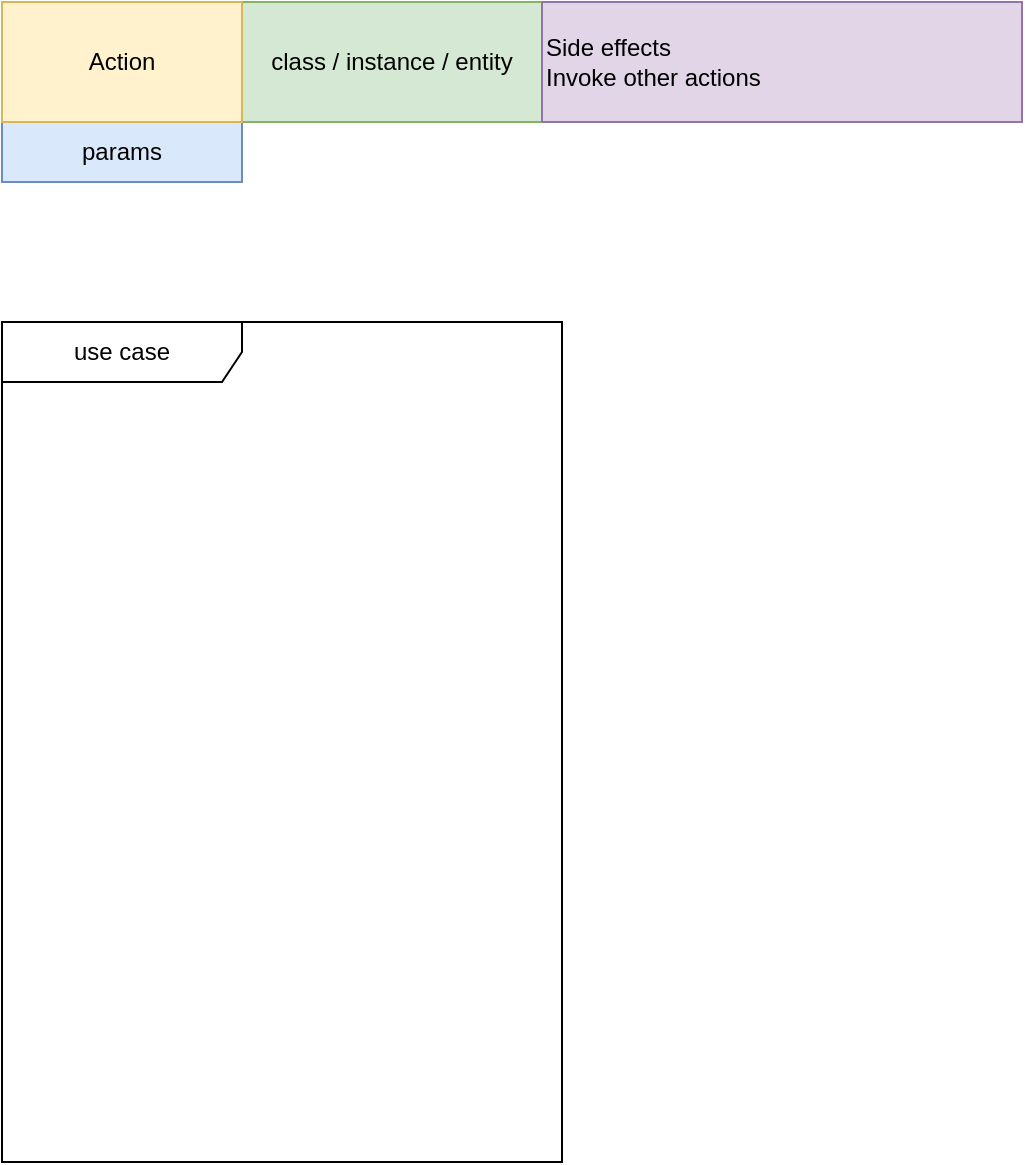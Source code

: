 <mxfile version="24.0.7" type="github" pages="4">
  <diagram id="tNSrvhfLs-fp7F86ABPB" name="Legend">
    <mxGraphModel dx="1630" dy="895" grid="1" gridSize="10" guides="1" tooltips="1" connect="1" arrows="1" fold="1" page="1" pageScale="1" pageWidth="850" pageHeight="1100" math="0" shadow="0">
      <root>
        <mxCell id="0" />
        <mxCell id="1" parent="0" />
        <mxCell id="bY673ezWLQIQu82905BY-1" value="class / instance / entity" style="rounded=0;whiteSpace=wrap;html=1;fillColor=#d5e8d4;strokeColor=#82b366;" vertex="1" parent="1">
          <mxGeometry x="160" y="40" width="150" height="60" as="geometry" />
        </mxCell>
        <mxCell id="0QZuGBPYHYUXzba2ljkd-1" value="params" style="rounded=0;whiteSpace=wrap;html=1;fillColor=#dae8fc;strokeColor=#6c8ebf;" vertex="1" parent="1">
          <mxGeometry x="40" y="100" width="120" height="30" as="geometry" />
        </mxCell>
        <mxCell id="0QZuGBPYHYUXzba2ljkd-2" value="Action" style="rounded=0;whiteSpace=wrap;html=1;fillColor=#fff2cc;strokeColor=#d6b656;" vertex="1" parent="1">
          <mxGeometry x="40" y="40" width="120" height="60" as="geometry" />
        </mxCell>
        <mxCell id="0QZuGBPYHYUXzba2ljkd-3" value="&lt;div&gt;Side effects&lt;/div&gt;&lt;div&gt;Invoke other actions&lt;/div&gt;" style="rounded=0;whiteSpace=wrap;html=1;fillColor=#e1d5e7;strokeColor=#9673a6;align=left;" vertex="1" parent="1">
          <mxGeometry x="310" y="40" width="240" height="60" as="geometry" />
        </mxCell>
        <mxCell id="bsysNnL49AgOu_lkGjY5-1" value="use case" style="shape=umlFrame;whiteSpace=wrap;html=1;pointerEvents=0;width=120;height=30;" vertex="1" parent="1">
          <mxGeometry x="40" y="200" width="280" height="420" as="geometry" />
        </mxCell>
      </root>
    </mxGraphModel>
  </diagram>
  <diagram name="workspace" id="g_nydXo4ztZp-hx2b2BG">
    <mxGraphModel dx="1630" dy="1995" grid="1" gridSize="10" guides="1" tooltips="1" connect="1" arrows="1" fold="1" page="1" pageScale="1" pageWidth="850" pageHeight="1100" math="0" shadow="0">
      <root>
        <mxCell id="0" />
        <mxCell id="1" parent="0" />
        <mxCell id="Cz59rWMl22EjLUC5MazV-1" value="Workspace&lt;div&gt;&lt;br&gt;&lt;/div&gt;&lt;div&gt;- path/to/workspace/directory/&lt;/div&gt;&lt;div&gt;- diagram.json&lt;/div&gt;&lt;div&gt;- .env&lt;/div&gt;&lt;div&gt;- .data-story.json&lt;/div&gt;" style="rounded=0;whiteSpace=wrap;html=1;fillColor=#d5e8d4;strokeColor=#82b366;align=left;" vertex="1" parent="1">
          <mxGeometry x="40" y="-170" width="280" height="130" as="geometry" />
        </mxCell>
        <mxCell id="Cz59rWMl22EjLUC5MazV-2" value="Workspace" style="rounded=0;whiteSpace=wrap;html=1;fillColor=#d5e8d4;strokeColor=#82b366;" vertex="1" parent="1">
          <mxGeometry x="160" y="120" width="120" height="60" as="geometry" />
        </mxCell>
        <mxCell id="Cz59rWMl22EjLUC5MazV-3" value="Open" style="rounded=0;whiteSpace=wrap;html=1;fillColor=#fff2cc;strokeColor=#d6b656;" vertex="1" parent="1">
          <mxGeometry x="40" y="120" width="120" height="60" as="geometry" />
        </mxCell>
        <mxCell id="Cz59rWMl22EjLUC5MazV-4" value="loadEnv&lt;div&gt;setWindowTitle&lt;/div&gt;&lt;div&gt;loadDiagram&lt;/div&gt;" style="rounded=0;whiteSpace=wrap;html=1;fillColor=#e1d5e7;strokeColor=#9673a6;" vertex="1" parent="1">
          <mxGeometry x="280" y="120" width="120" height="60" as="geometry" />
        </mxCell>
        <mxCell id="Cz59rWMl22EjLUC5MazV-5" value="Workspace" style="rounded=0;whiteSpace=wrap;html=1;fillColor=#d5e8d4;strokeColor=#82b366;" vertex="1" parent="1">
          <mxGeometry x="160" y="270" width="120" height="60" as="geometry" />
        </mxCell>
        <mxCell id="Cz59rWMl22EjLUC5MazV-7" value="Switch" style="rounded=0;whiteSpace=wrap;html=1;fillColor=#fff2cc;strokeColor=#d6b656;" vertex="1" parent="1">
          <mxGeometry x="40" y="270" width="120" height="60" as="geometry" />
        </mxCell>
        <mxCell id="Cz59rWMl22EjLUC5MazV-14" style="edgeStyle=orthogonalEdgeStyle;rounded=0;orthogonalLoop=1;jettySize=auto;html=1;entryX=0;entryY=0.5;entryDx=0;entryDy=0;jumpStyle=sharp;exitX=1;exitY=0.5;exitDx=0;exitDy=0;" edge="1" parent="1" source="Cz59rWMl22EjLUC5MazV-8" target="Cz59rWMl22EjLUC5MazV-12">
          <mxGeometry relative="1" as="geometry">
            <mxPoint x="500" y="270" as="sourcePoint" />
            <Array as="points">
              <mxPoint x="440" y="285" />
              <mxPoint x="440" y="410" />
              <mxPoint x="20" y="410" />
              <mxPoint x="20" y="470" />
            </Array>
          </mxGeometry>
        </mxCell>
        <mxCell id="Cz59rWMl22EjLUC5MazV-8" value="Close Workspace" style="rounded=0;whiteSpace=wrap;html=1;fillColor=#e1d5e7;strokeColor=#9673a6;" vertex="1" parent="1">
          <mxGeometry x="280" y="270" width="120" height="30" as="geometry" />
        </mxCell>
        <mxCell id="Cz59rWMl22EjLUC5MazV-10" style="edgeStyle=orthogonalEdgeStyle;rounded=0;orthogonalLoop=1;jettySize=auto;html=1;exitX=1;exitY=0.5;exitDx=0;exitDy=0;entryX=0;entryY=0.5;entryDx=0;entryDy=0;jumpStyle=arc;" edge="1" parent="1" source="Cz59rWMl22EjLUC5MazV-9" target="Cz59rWMl22EjLUC5MazV-3">
          <mxGeometry relative="1" as="geometry" />
        </mxCell>
        <mxCell id="Cz59rWMl22EjLUC5MazV-9" value="Open Workspace" style="rounded=0;whiteSpace=wrap;html=1;fillColor=#e1d5e7;strokeColor=#9673a6;" vertex="1" parent="1">
          <mxGeometry x="280" y="300" width="120" height="30" as="geometry" />
        </mxCell>
        <mxCell id="Cz59rWMl22EjLUC5MazV-11" value="Workspace" style="rounded=0;whiteSpace=wrap;html=1;fillColor=#d5e8d4;strokeColor=#82b366;" vertex="1" parent="1">
          <mxGeometry x="160" y="440" width="120" height="60" as="geometry" />
        </mxCell>
        <mxCell id="Cz59rWMl22EjLUC5MazV-12" value="Close" style="rounded=0;whiteSpace=wrap;html=1;fillColor=#fff2cc;strokeColor=#d6b656;" vertex="1" parent="1">
          <mxGeometry x="40" y="440" width="120" height="60" as="geometry" />
        </mxCell>
        <mxCell id="Cz59rWMl22EjLUC5MazV-13" value="unloadEnv&lt;div&gt;resetWindowTitle&lt;/div&gt;&lt;div&gt;unloadDiagram&lt;/div&gt;" style="rounded=0;whiteSpace=wrap;html=1;fillColor=#e1d5e7;strokeColor=#9673a6;" vertex="1" parent="1">
          <mxGeometry x="280" y="440" width="120" height="60" as="geometry" />
        </mxCell>
        <mxCell id="Cz59rWMl22EjLUC5MazV-15" value="Workspace" style="rounded=0;whiteSpace=wrap;html=1;fillColor=#d5e8d4;strokeColor=#82b366;" vertex="1" parent="1">
          <mxGeometry x="160" y="560" width="120" height="60" as="geometry" />
        </mxCell>
        <mxCell id="Cz59rWMl22EjLUC5MazV-16" value="Load default" style="rounded=0;whiteSpace=wrap;html=1;fillColor=#fff2cc;strokeColor=#d6b656;" vertex="1" parent="1">
          <mxGeometry x="40" y="560" width="120" height="60" as="geometry" />
        </mxCell>
        <mxCell id="Cz59rWMl22EjLUC5MazV-17" value="a special workspace object. NULL object pattern" style="shape=note;whiteSpace=wrap;html=1;backgroundOutline=1;darkOpacity=0.05;" vertex="1" parent="1">
          <mxGeometry x="160" y="620" width="120" height="100" as="geometry" />
        </mxCell>
        <mxCell id="Cz59rWMl22EjLUC5MazV-18" value="Workspace" style="rounded=0;whiteSpace=wrap;html=1;fillColor=#d5e8d4;strokeColor=#82b366;" vertex="1" parent="1">
          <mxGeometry x="160" y="800" width="120" height="60" as="geometry" />
        </mxCell>
        <mxCell id="Cz59rWMl22EjLUC5MazV-19" value="Save diagram to" style="rounded=0;whiteSpace=wrap;html=1;fillColor=#fff2cc;strokeColor=#d6b656;" vertex="1" parent="1">
          <mxGeometry x="40" y="800" width="120" height="60" as="geometry" />
        </mxCell>
        <mxCell id="Cz59rWMl22EjLUC5MazV-20" value="writeDiagramToFile" style="rounded=0;whiteSpace=wrap;html=1;fillColor=#e1d5e7;strokeColor=#9673a6;" vertex="1" parent="1">
          <mxGeometry x="280" y="800" width="120" height="60" as="geometry" />
        </mxCell>
        <mxCell id="Cz59rWMl22EjLUC5MazV-23" value="" style="edgeStyle=orthogonalEdgeStyle;rounded=0;orthogonalLoop=1;jettySize=auto;html=1;" edge="1" parent="1" source="Cz59rWMl22EjLUC5MazV-21" target="Cz59rWMl22EjLUC5MazV-22">
          <mxGeometry relative="1" as="geometry" />
        </mxCell>
        <mxCell id="Cz59rWMl22EjLUC5MazV-21" value="Load default workspace" style="html=1;whiteSpace=wrap;fillColor=#fff2cc;strokeColor=#d6b656;" vertex="1" parent="1">
          <mxGeometry x="800" y="320" width="110" height="50" as="geometry" />
        </mxCell>
        <mxCell id="Cz59rWMl22EjLUC5MazV-25" value="" style="edgeStyle=orthogonalEdgeStyle;rounded=0;orthogonalLoop=1;jettySize=auto;html=1;" edge="1" parent="1" source="Cz59rWMl22EjLUC5MazV-22" target="Cz59rWMl22EjLUC5MazV-24">
          <mxGeometry relative="1" as="geometry" />
        </mxCell>
        <mxCell id="Cz59rWMl22EjLUC5MazV-22" value="make some changes to diagram" style="html=1;whiteSpace=wrap;" vertex="1" parent="1">
          <mxGeometry x="800" y="450" width="110" height="50" as="geometry" />
        </mxCell>
        <mxCell id="Cz59rWMl22EjLUC5MazV-24" value="click &quot;save&quot;" style="html=1;whiteSpace=wrap;" vertex="1" parent="1">
          <mxGeometry x="800" y="580" width="110" height="50" as="geometry" />
        </mxCell>
        <mxCell id="Cz59rWMl22EjLUC5MazV-26" value="DefaultWorkspae.writeDiagramToFile" style="html=1;whiteSpace=wrap;fillColor=#fff2cc;strokeColor=#d6b656;" vertex="1" parent="1">
          <mxGeometry x="730" y="630" width="250" height="50" as="geometry" />
        </mxCell>
        <mxCell id="Cz59rWMl22EjLUC5MazV-32" value="open app without workspace" style="shape=umlFrame;whiteSpace=wrap;html=1;pointerEvents=0;width=195;height=30;" vertex="1" parent="1">
          <mxGeometry x="705" y="190" width="305" height="650" as="geometry" />
        </mxCell>
        <mxCell id="Cz59rWMl22EjLUC5MazV-33" value="open an existing workspace" style="shape=umlFrame;whiteSpace=wrap;html=1;pointerEvents=0;width=195;height=30;" vertex="1" parent="1">
          <mxGeometry x="1240" y="190" width="305" height="670" as="geometry" />
        </mxCell>
        <mxCell id="Cz59rWMl22EjLUC5MazV-37" value="" style="edgeStyle=orthogonalEdgeStyle;rounded=0;orthogonalLoop=1;jettySize=auto;html=1;" edge="1" parent="1" source="Cz59rWMl22EjLUC5MazV-34">
          <mxGeometry relative="1" as="geometry">
            <mxPoint x="1393" y="590" as="targetPoint" />
          </mxGeometry>
        </mxCell>
        <mxCell id="Cz59rWMl22EjLUC5MazV-34" value="Switch workspace" style="rounded=0;whiteSpace=wrap;html=1;fillColor=#fff2cc;strokeColor=#d6b656;" vertex="1" parent="1">
          <mxGeometry x="1333" y="450" width="120" height="60" as="geometry" />
        </mxCell>
        <mxCell id="Cz59rWMl22EjLUC5MazV-35" value="path to workspace" style="rounded=0;whiteSpace=wrap;html=1;fillColor=#dae8fc;strokeColor=#6c8ebf;" vertex="1" parent="1">
          <mxGeometry x="40" y="180" width="120" height="30" as="geometry" />
        </mxCell>
        <mxCell id="Cz59rWMl22EjLUC5MazV-40" style="edgeStyle=orthogonalEdgeStyle;rounded=0;orthogonalLoop=1;jettySize=auto;html=1;exitX=0.5;exitY=1;exitDx=0;exitDy=0;entryX=0.5;entryY=0;entryDx=0;entryDy=0;" edge="1" parent="1" source="Cz59rWMl22EjLUC5MazV-38" target="Cz59rWMl22EjLUC5MazV-39">
          <mxGeometry relative="1" as="geometry" />
        </mxCell>
        <mxCell id="Cz59rWMl22EjLUC5MazV-38" value="make some changes to diagram" style="html=1;whiteSpace=wrap;" vertex="1" parent="1">
          <mxGeometry x="1337.5" y="590" width="110" height="50" as="geometry" />
        </mxCell>
        <mxCell id="Cz59rWMl22EjLUC5MazV-39" value="click &quot;save&quot;" style="html=1;whiteSpace=wrap;" vertex="1" parent="1">
          <mxGeometry x="1337.5" y="720" width="110" height="50" as="geometry" />
        </mxCell>
        <mxCell id="Cz59rWMl22EjLUC5MazV-41" value="workspace.writeDiagramToFile" style="html=1;whiteSpace=wrap;fillColor=#fff2cc;strokeColor=#d6b656;" vertex="1" parent="1">
          <mxGeometry x="1267.5" y="770" width="250" height="50" as="geometry" />
        </mxCell>
        <mxCell id="Cz59rWMl22EjLUC5MazV-43" style="edgeStyle=orthogonalEdgeStyle;rounded=0;orthogonalLoop=1;jettySize=auto;html=1;exitX=0.5;exitY=1;exitDx=0;exitDy=0;entryX=0.5;entryY=0;entryDx=0;entryDy=0;" edge="1" parent="1" source="Cz59rWMl22EjLUC5MazV-42" target="Cz59rWMl22EjLUC5MazV-34">
          <mxGeometry relative="1" as="geometry" />
        </mxCell>
        <mxCell id="Cz59rWMl22EjLUC5MazV-42" value="Select workspace&lt;div&gt;path&lt;/div&gt;" style="rounded=0;whiteSpace=wrap;html=1;" vertex="1" parent="1">
          <mxGeometry x="1333" y="350" width="120" height="60" as="geometry" />
        </mxCell>
        <mxCell id="Cz59rWMl22EjLUC5MazV-46" style="edgeStyle=orthogonalEdgeStyle;rounded=0;orthogonalLoop=1;jettySize=auto;html=1;exitX=0.5;exitY=1;exitDx=0;exitDy=0;entryX=0.5;entryY=0;entryDx=0;entryDy=0;" edge="1" parent="1" source="Cz59rWMl22EjLUC5MazV-45" target="Cz59rWMl22EjLUC5MazV-42">
          <mxGeometry relative="1" as="geometry" />
        </mxCell>
        <mxCell id="Cz59rWMl22EjLUC5MazV-45" value="Load default workspace" style="html=1;whiteSpace=wrap;fillColor=#fff2cc;strokeColor=#d6b656;" vertex="1" parent="1">
          <mxGeometry x="1337.5" y="240" width="110" height="50" as="geometry" />
        </mxCell>
        <mxCell id="-Jn9uMr6mj6XvFAj9Fxr-1" value="DataStoryWindow" style="rounded=0;whiteSpace=wrap;html=1;fillColor=#dae8fc;strokeColor=#6c8ebf;" vertex="1" parent="1">
          <mxGeometry x="40" y="210" width="120" height="30" as="geometry" />
        </mxCell>
        <mxCell id="zgu6wGIr5QjoTVv2KiIE-1" value="from workspace" style="rounded=0;whiteSpace=wrap;html=1;fillColor=#dae8fc;strokeColor=#6c8ebf;" vertex="1" parent="1">
          <mxGeometry x="40" y="330" width="120" height="30" as="geometry" />
        </mxCell>
        <mxCell id="zgu6wGIr5QjoTVv2KiIE-2" value="to workspace" style="rounded=0;whiteSpace=wrap;html=1;fillColor=#dae8fc;strokeColor=#6c8ebf;" vertex="1" parent="1">
          <mxGeometry x="40" y="360" width="120" height="30" as="geometry" />
        </mxCell>
      </root>
    </mxGraphModel>
  </diagram>
  <diagram id="qMqVtyk_zu3tnloOVSBr" name="DataStoryWindow">
    <mxGraphModel dx="1630" dy="895" grid="1" gridSize="10" guides="1" tooltips="1" connect="1" arrows="1" fold="1" page="1" pageScale="1" pageWidth="850" pageHeight="1100" math="0" shadow="0">
      <root>
        <mxCell id="0" />
        <mxCell id="1" parent="0" />
        <mxCell id="cqZUNgLi1vSfw1ijjYbB-2" value="DataStoryWindow" style="rounded=0;whiteSpace=wrap;html=1;fillColor=#d5e8d4;strokeColor=#82b366;" vertex="1" parent="1">
          <mxGeometry x="160" y="200" width="120" height="60" as="geometry" />
        </mxCell>
        <mxCell id="cqZUNgLi1vSfw1ijjYbB-3" value="Open" style="rounded=0;whiteSpace=wrap;html=1;fillColor=#fff2cc;strokeColor=#d6b656;" vertex="1" parent="1">
          <mxGeometry x="40" y="200" width="120" height="60" as="geometry" />
        </mxCell>
        <mxCell id="cqZUNgLi1vSfw1ijjYbB-4" value="DataStoryWindow" style="rounded=0;whiteSpace=wrap;html=1;fillColor=#d5e8d4;strokeColor=#82b366;" vertex="1" parent="1">
          <mxGeometry x="160" y="390" width="120" height="60" as="geometry" />
        </mxCell>
        <mxCell id="cqZUNgLi1vSfw1ijjYbB-5" value="Close" style="rounded=0;whiteSpace=wrap;html=1;fillColor=#fff2cc;strokeColor=#d6b656;" vertex="1" parent="1">
          <mxGeometry x="40" y="390" width="120" height="60" as="geometry" />
        </mxCell>
        <mxCell id="cqZUNgLi1vSfw1ijjYbB-6" value="&lt;div&gt;createWindow&lt;/div&gt;&lt;div&gt;&lt;span style=&quot;background-color: initial;&quot;&gt;workspace.open(dataStoryWindow)&lt;/span&gt;&lt;br&gt;&lt;/div&gt;" style="rounded=0;whiteSpace=wrap;html=1;fillColor=#e1d5e7;strokeColor=#9673a6;align=left;" vertex="1" parent="1">
          <mxGeometry x="280" y="200" width="240" height="60" as="geometry" />
        </mxCell>
        <mxCell id="cqZUNgLi1vSfw1ijjYbB-7" value="workspace" style="rounded=0;whiteSpace=wrap;html=1;fillColor=#dae8fc;strokeColor=#6c8ebf;" vertex="1" parent="1">
          <mxGeometry x="40" y="260" width="120" height="30" as="geometry" />
        </mxCell>
        <mxCell id="9iwI3naTPrCsCBkSFBth-1" value="DataStoryWindow" style="swimlane;fontStyle=1;align=center;verticalAlign=top;childLayout=stackLayout;horizontal=1;startSize=26;horizontalStack=0;resizeParent=1;resizeParentMax=0;resizeLast=0;collapsible=1;marginBottom=0;whiteSpace=wrap;html=1;fillColor=#d5e8d4;strokeColor=#82b366;" vertex="1" parent="1">
          <mxGeometry x="40" width="240" height="164" as="geometry" />
        </mxCell>
        <mxCell id="9iwI3naTPrCsCBkSFBth-2" value="browserWindow" style="text;strokeColor=none;fillColor=none;align=left;verticalAlign=top;spacingLeft=4;spacingRight=4;overflow=hidden;rotatable=0;points=[[0,0.5],[1,0.5]];portConstraint=eastwest;whiteSpace=wrap;html=1;" vertex="1" parent="9iwI3naTPrCsCBkSFBth-1">
          <mxGeometry y="26" width="240" height="26" as="geometry" />
        </mxCell>
        <mxCell id="cDisYKW0D9Kt_OSdvR4Z-6" value="workspace" style="text;strokeColor=none;fillColor=none;align=left;verticalAlign=top;spacingLeft=4;spacingRight=4;overflow=hidden;rotatable=0;points=[[0,0.5],[1,0.5]];portConstraint=eastwest;whiteSpace=wrap;html=1;" vertex="1" parent="9iwI3naTPrCsCBkSFBth-1">
          <mxGeometry y="52" width="240" height="26" as="geometry" />
        </mxCell>
        <mxCell id="9iwI3naTPrCsCBkSFBth-3" value="" style="line;strokeWidth=1;fillColor=none;align=left;verticalAlign=middle;spacingTop=-1;spacingLeft=3;spacingRight=3;rotatable=0;labelPosition=right;points=[];portConstraint=eastwest;strokeColor=inherit;" vertex="1" parent="9iwI3naTPrCsCBkSFBth-1">
          <mxGeometry y="78" width="240" height="8" as="geometry" />
        </mxCell>
        <mxCell id="9iwI3naTPrCsCBkSFBth-5" value="constructor(workspace)" style="text;strokeColor=none;fillColor=none;align=left;verticalAlign=top;spacingLeft=4;spacingRight=4;overflow=hidden;rotatable=0;points=[[0,0.5],[1,0.5]];portConstraint=eastwest;whiteSpace=wrap;html=1;" vertex="1" parent="9iwI3naTPrCsCBkSFBth-1">
          <mxGeometry y="86" width="240" height="26" as="geometry" />
        </mxCell>
        <mxCell id="cDisYKW0D9Kt_OSdvR4Z-7" value="setTitle(string);" style="text;strokeColor=none;fillColor=none;align=left;verticalAlign=top;spacingLeft=4;spacingRight=4;overflow=hidden;rotatable=0;points=[[0,0.5],[1,0.5]];portConstraint=eastwest;whiteSpace=wrap;html=1;" vertex="1" parent="9iwI3naTPrCsCBkSFBth-1">
          <mxGeometry y="112" width="240" height="26" as="geometry" />
        </mxCell>
        <mxCell id="cDisYKW0D9Kt_OSdvR4Z-5" value="close()" style="text;strokeColor=none;fillColor=none;align=left;verticalAlign=top;spacingLeft=4;spacingRight=4;overflow=hidden;rotatable=0;points=[[0,0.5],[1,0.5]];portConstraint=eastwest;whiteSpace=wrap;html=1;" vertex="1" parent="9iwI3naTPrCsCBkSFBth-1">
          <mxGeometry y="138" width="240" height="26" as="geometry" />
        </mxCell>
        <mxCell id="hpucvAPdwXykVdf3EozG-1" value="&lt;div&gt;workspace.close()&lt;/div&gt;&lt;div&gt;window.close()&lt;/div&gt;" style="rounded=0;whiteSpace=wrap;html=1;fillColor=#e1d5e7;strokeColor=#9673a6;align=left;" vertex="1" parent="1">
          <mxGeometry x="280" y="390" width="240" height="60" as="geometry" />
        </mxCell>
        <mxCell id="hpucvAPdwXykVdf3EozG-2" value="open workspace in empty window" style="shape=umlFrame;whiteSpace=wrap;html=1;pointerEvents=0;width=230;height=30;" vertex="1" parent="1">
          <mxGeometry x="640" y="80" width="320" height="480" as="geometry" />
        </mxCell>
        <mxCell id="hpucvAPdwXykVdf3EozG-5" value="" style="edgeStyle=orthogonalEdgeStyle;rounded=0;orthogonalLoop=1;jettySize=auto;html=1;" edge="1" parent="1" source="hpucvAPdwXykVdf3EozG-3" target="hpucvAPdwXykVdf3EozG-4">
          <mxGeometry relative="1" as="geometry" />
        </mxCell>
        <mxCell id="hpucvAPdwXykVdf3EozG-3" value="open DataStoryWindow" style="html=1;whiteSpace=wrap;fillColor=#fff2cc;strokeColor=#d6b656;" vertex="1" parent="1">
          <mxGeometry x="680" y="120" width="210" height="50" as="geometry" />
        </mxCell>
        <UserObject label="open&lt;a href=&quot;data:page/id,g_nydXo4ztZp-hx2b2BG&quot;&gt;&amp;nbsp;workspace&lt;/a&gt;" id="hpucvAPdwXykVdf3EozG-4">
          <mxCell style="html=1;whiteSpace=wrap;fillColor=#fff2cc;strokeColor=#d6b656;" vertex="1" parent="1">
            <mxGeometry x="680" y="250" width="210" height="50" as="geometry" />
          </mxCell>
        </UserObject>
        <mxCell id="AAm7iNl_1Nf6XmJeaI7e-1" value="open workspace in &lt;b&gt;current &lt;/b&gt;window" style="shape=umlFrame;whiteSpace=wrap;html=1;pointerEvents=0;width=220;height=30;" vertex="1" parent="1">
          <mxGeometry x="1120" y="80" width="300" height="480" as="geometry" />
        </mxCell>
        <mxCell id="AAm7iNl_1Nf6XmJeaI7e-3" value="switch workspace" style="rounded=0;whiteSpace=wrap;html=1;fillColor=#fff2cc;strokeColor=#d6b656;" vertex="1" parent="1">
          <mxGeometry x="1185" y="140" width="180" height="60" as="geometry" />
        </mxCell>
      </root>
    </mxGraphModel>
  </diagram>
  <diagram id="jzbKUN6wPLYHEktbYGC5" name="DataStoryBridge">
    <mxGraphModel dx="1630" dy="895" grid="1" gridSize="10" guides="1" tooltips="1" connect="1" arrows="1" fold="1" page="1" pageScale="1" pageWidth="850" pageHeight="1100" math="0" shadow="0">
      <root>
        <mxCell id="0" />
        <mxCell id="1" parent="0" />
        <mxCell id="qHnWuh85nQ_4iNO7SIx5-1" value="DataStoryBridgeNode" style="swimlane;fontStyle=1;align=center;verticalAlign=top;childLayout=stackLayout;horizontal=1;startSize=26;horizontalStack=0;resizeParent=1;resizeParentMax=0;resizeLast=0;collapsible=1;marginBottom=0;whiteSpace=wrap;html=1;fillColor=#d5e8d4;strokeColor=#82b366;" vertex="1" parent="1">
          <mxGeometry x="120" y="40" width="240" height="138" as="geometry" />
        </mxCell>
        <mxCell id="qHnWuh85nQ_4iNO7SIx5-3" value="workspace" style="text;strokeColor=none;fillColor=none;align=left;verticalAlign=top;spacingLeft=4;spacingRight=4;overflow=hidden;rotatable=0;points=[[0,0.5],[1,0.5]];portConstraint=eastwest;whiteSpace=wrap;html=1;" vertex="1" parent="qHnWuh85nQ_4iNO7SIx5-1">
          <mxGeometry y="26" width="240" height="26" as="geometry" />
        </mxCell>
        <mxCell id="qHnWuh85nQ_4iNO7SIx5-4" value="" style="line;strokeWidth=1;fillColor=none;align=left;verticalAlign=middle;spacingTop=-1;spacingLeft=3;spacingRight=3;rotatable=0;labelPosition=right;points=[];portConstraint=eastwest;strokeColor=inherit;" vertex="1" parent="qHnWuh85nQ_4iNO7SIx5-1">
          <mxGeometry y="52" width="240" height="8" as="geometry" />
        </mxCell>
        <mxCell id="qHnWuh85nQ_4iNO7SIx5-5" value="connect(): Promise" style="text;strokeColor=none;fillColor=none;align=left;verticalAlign=top;spacingLeft=4;spacingRight=4;overflow=hidden;rotatable=0;points=[[0,0.5],[1,0.5]];portConstraint=eastwest;whiteSpace=wrap;html=1;" vertex="1" parent="qHnWuh85nQ_4iNO7SIx5-1">
          <mxGeometry y="60" width="240" height="26" as="geometry" />
        </mxCell>
        <mxCell id="qHnWuh85nQ_4iNO7SIx5-6" value="setTitle(string);" style="text;strokeColor=none;fillColor=none;align=left;verticalAlign=top;spacingLeft=4;spacingRight=4;overflow=hidden;rotatable=0;points=[[0,0.5],[1,0.5]];portConstraint=eastwest;whiteSpace=wrap;html=1;" vertex="1" parent="qHnWuh85nQ_4iNO7SIx5-1">
          <mxGeometry y="86" width="240" height="26" as="geometry" />
        </mxCell>
        <mxCell id="qHnWuh85nQ_4iNO7SIx5-7" value="close()" style="text;strokeColor=none;fillColor=none;align=left;verticalAlign=top;spacingLeft=4;spacingRight=4;overflow=hidden;rotatable=0;points=[[0,0.5],[1,0.5]];portConstraint=eastwest;whiteSpace=wrap;html=1;" vertex="1" parent="qHnWuh85nQ_4iNO7SIx5-1">
          <mxGeometry y="112" width="240" height="26" as="geometry" />
        </mxCell>
        <mxCell id="qHnWuh85nQ_4iNO7SIx5-8" value="DataStoryBridgeWeb" style="swimlane;fontStyle=1;align=center;verticalAlign=top;childLayout=stackLayout;horizontal=1;startSize=26;horizontalStack=0;resizeParent=1;resizeParentMax=0;resizeLast=0;collapsible=1;marginBottom=0;whiteSpace=wrap;html=1;fillColor=#d5e8d4;strokeColor=#82b366;" vertex="1" parent="1">
          <mxGeometry x="720" y="40" width="240" height="164" as="geometry" />
        </mxCell>
        <mxCell id="qHnWuh85nQ_4iNO7SIx5-9" value="browserWindow" style="text;strokeColor=none;fillColor=none;align=left;verticalAlign=top;spacingLeft=4;spacingRight=4;overflow=hidden;rotatable=0;points=[[0,0.5],[1,0.5]];portConstraint=eastwest;whiteSpace=wrap;html=1;" vertex="1" parent="qHnWuh85nQ_4iNO7SIx5-8">
          <mxGeometry y="26" width="240" height="26" as="geometry" />
        </mxCell>
        <mxCell id="qHnWuh85nQ_4iNO7SIx5-10" value="workspace" style="text;strokeColor=none;fillColor=none;align=left;verticalAlign=top;spacingLeft=4;spacingRight=4;overflow=hidden;rotatable=0;points=[[0,0.5],[1,0.5]];portConstraint=eastwest;whiteSpace=wrap;html=1;" vertex="1" parent="qHnWuh85nQ_4iNO7SIx5-8">
          <mxGeometry y="52" width="240" height="26" as="geometry" />
        </mxCell>
        <mxCell id="qHnWuh85nQ_4iNO7SIx5-11" value="" style="line;strokeWidth=1;fillColor=none;align=left;verticalAlign=middle;spacingTop=-1;spacingLeft=3;spacingRight=3;rotatable=0;labelPosition=right;points=[];portConstraint=eastwest;strokeColor=inherit;" vertex="1" parent="qHnWuh85nQ_4iNO7SIx5-8">
          <mxGeometry y="78" width="240" height="8" as="geometry" />
        </mxCell>
        <mxCell id="qHnWuh85nQ_4iNO7SIx5-12" value="connect(): Promise" style="text;strokeColor=none;fillColor=none;align=left;verticalAlign=top;spacingLeft=4;spacingRight=4;overflow=hidden;rotatable=0;points=[[0,0.5],[1,0.5]];portConstraint=eastwest;whiteSpace=wrap;html=1;" vertex="1" parent="qHnWuh85nQ_4iNO7SIx5-8">
          <mxGeometry y="86" width="240" height="26" as="geometry" />
        </mxCell>
        <mxCell id="qHnWuh85nQ_4iNO7SIx5-13" value="setTitle(string);" style="text;strokeColor=none;fillColor=none;align=left;verticalAlign=top;spacingLeft=4;spacingRight=4;overflow=hidden;rotatable=0;points=[[0,0.5],[1,0.5]];portConstraint=eastwest;whiteSpace=wrap;html=1;" vertex="1" parent="qHnWuh85nQ_4iNO7SIx5-8">
          <mxGeometry y="112" width="240" height="26" as="geometry" />
        </mxCell>
        <mxCell id="qHnWuh85nQ_4iNO7SIx5-14" value="close()" style="text;strokeColor=none;fillColor=none;align=left;verticalAlign=top;spacingLeft=4;spacingRight=4;overflow=hidden;rotatable=0;points=[[0,0.5],[1,0.5]];portConstraint=eastwest;whiteSpace=wrap;html=1;" vertex="1" parent="qHnWuh85nQ_4iNO7SIx5-8">
          <mxGeometry y="138" width="240" height="26" as="geometry" />
        </mxCell>
        <mxCell id="zvOSt2SDBE18eNAtVT6M-1" value="ipcBridge on the node side" style="shape=note;strokeWidth=2;fontSize=14;size=20;whiteSpace=wrap;html=1;fillColor=#fff2cc;strokeColor=#d6b656;fontColor=#666600;" vertex="1" parent="1">
          <mxGeometry x="10" y="40" width="110.0" height="80" as="geometry" />
        </mxCell>
        <mxCell id="zvOSt2SDBE18eNAtVT6M-2" value="ipcBridge on the web side&lt;div&gt;// preload.ts&lt;/div&gt;" style="shape=note;strokeWidth=2;fontSize=14;size=20;whiteSpace=wrap;html=1;fillColor=#fff2cc;strokeColor=#d6b656;fontColor=#666600;align=left;" vertex="1" parent="1">
          <mxGeometry x="610" y="40" width="110.0" height="80" as="geometry" />
        </mxCell>
      </root>
    </mxGraphModel>
  </diagram>
</mxfile>
